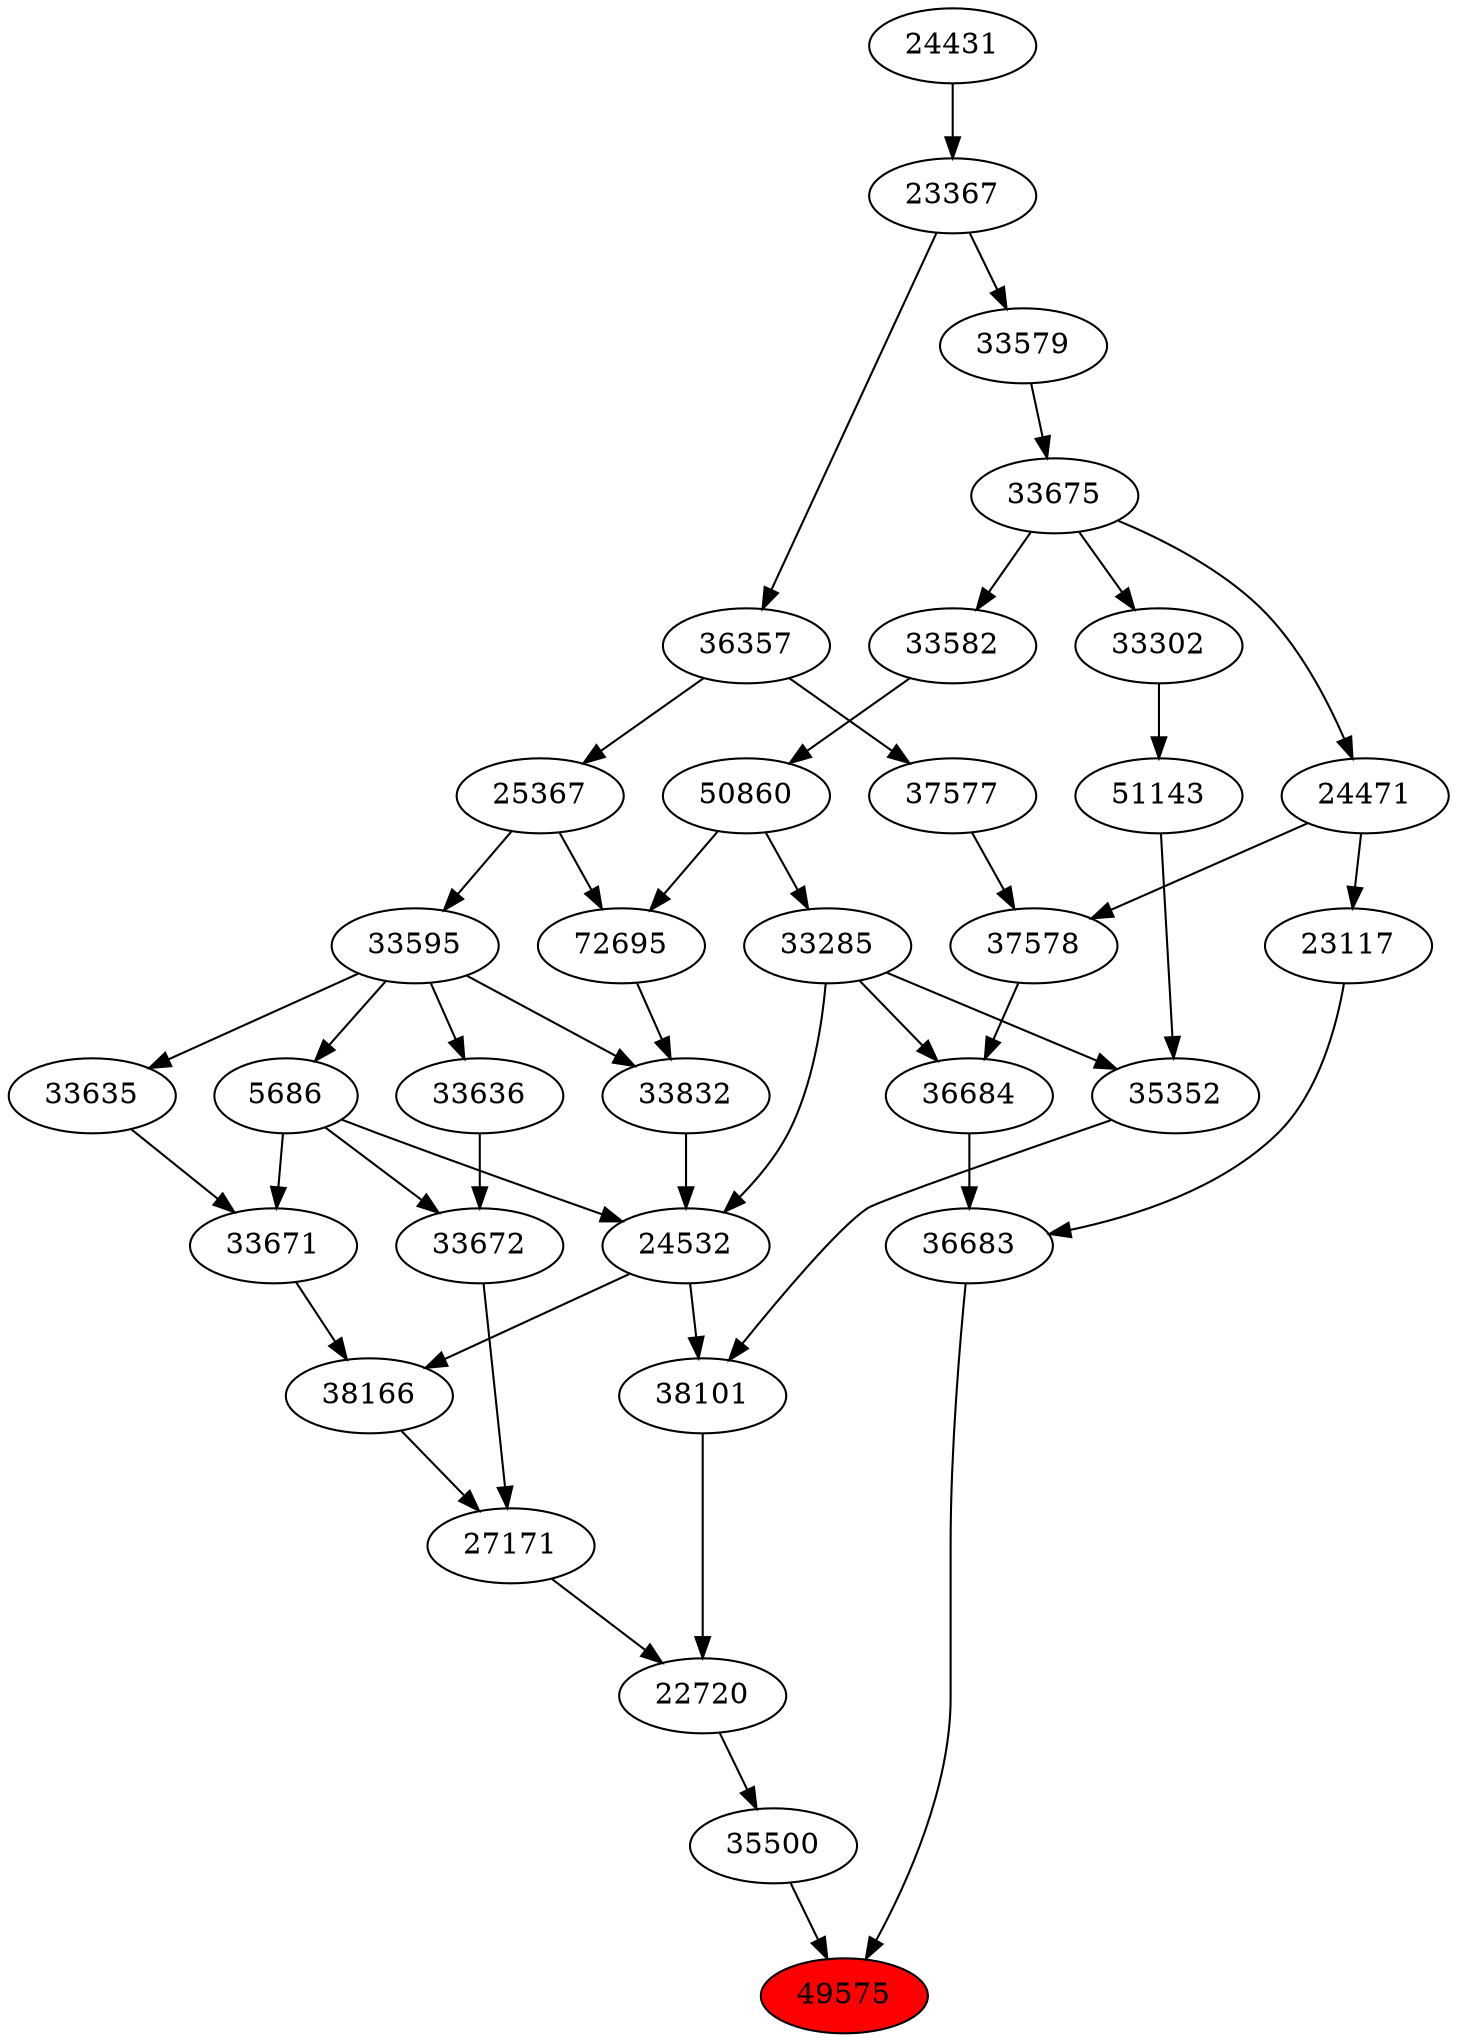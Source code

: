 strict digraph{ 
49575 [label="49575" fillcolor=red style=filled]
35500 -> 49575
36683 -> 49575
35500 [label="35500"]
22720 -> 35500
36683 [label="36683"]
36684 -> 36683
23117 -> 36683
22720 [label="22720"]
27171 -> 22720
38101 -> 22720
36684 [label="36684"]
33285 -> 36684
37578 -> 36684
23117 [label="23117"]
24471 -> 23117
27171 [label="27171"]
33672 -> 27171
38166 -> 27171
38101 [label="38101"]
24532 -> 38101
35352 -> 38101
33285 [label="33285"]
50860 -> 33285
37578 [label="37578"]
24471 -> 37578
37577 -> 37578
24471 [label="24471"]
33675 -> 24471
33672 [label="33672"]
33636 -> 33672
5686 -> 33672
38166 [label="38166"]
24532 -> 38166
33671 -> 38166
24532 [label="24532"]
33285 -> 24532
5686 -> 24532
33832 -> 24532
35352 [label="35352"]
33285 -> 35352
51143 -> 35352
50860 [label="50860"]
33582 -> 50860
37577 [label="37577"]
36357 -> 37577
33675 [label="33675"]
33579 -> 33675
33636 [label="33636"]
33595 -> 33636
5686 [label="5686"]
33595 -> 5686
33671 [label="33671"]
5686 -> 33671
33635 -> 33671
33832 [label="33832"]
72695 -> 33832
33595 -> 33832
51143 [label="51143"]
33302 -> 51143
33582 [label="33582"]
33675 -> 33582
36357 [label="36357"]
23367 -> 36357
33579 [label="33579"]
23367 -> 33579
33595 [label="33595"]
25367 -> 33595
33635 [label="33635"]
33595 -> 33635
72695 [label="72695"]
50860 -> 72695
25367 -> 72695
33302 [label="33302"]
33675 -> 33302
23367 [label="23367"]
24431 -> 23367
25367 [label="25367"]
36357 -> 25367
24431 [label="24431"]
}